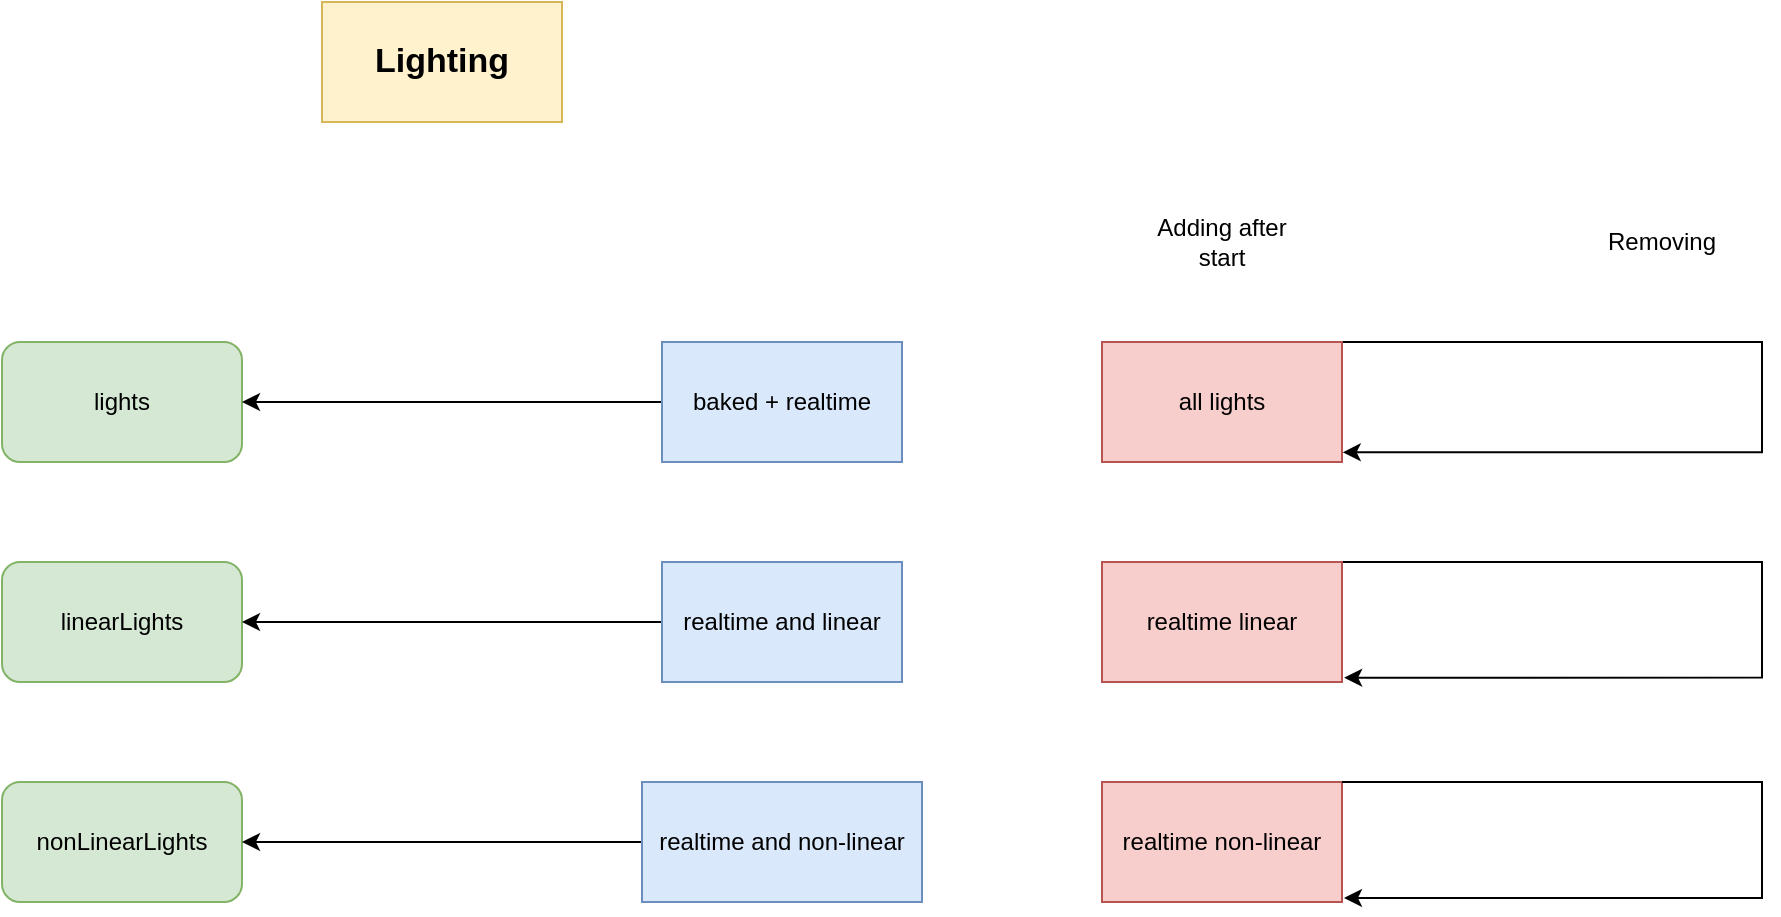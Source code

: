<mxfile version="12.2.4"><diagram id="OcVu5iTJprk70rXvxk0z"><mxGraphModel dx="875" dy="660" grid="1" gridSize="10" guides="1" tooltips="1" connect="1" arrows="1" fold="1" page="1" pageScale="1" pageWidth="850" pageHeight="1100" math="0" shadow="0"><root><mxCell id="0"/><mxCell id="1" parent="0"/><mxCell id="2" value="&lt;b&gt;&lt;font style=&quot;font-size: 17px&quot;&gt;Lighting&lt;/font&gt;&lt;/b&gt;" style="rounded=0;whiteSpace=wrap;html=1;fillColor=#fff2cc;strokeColor=#d6b656;" vertex="1" parent="1"><mxGeometry x="340" y="40" width="120" height="60" as="geometry"/></mxCell><mxCell id="3" value="lights" style="rounded=1;whiteSpace=wrap;html=1;fillColor=#d5e8d4;strokeColor=#82b366;" vertex="1" parent="1"><mxGeometry x="180" y="210" width="120" height="60" as="geometry"/></mxCell><mxCell id="4" value="linearLights" style="rounded=1;whiteSpace=wrap;html=1;fillColor=#d5e8d4;strokeColor=#82b366;" vertex="1" parent="1"><mxGeometry x="180" y="320" width="120" height="60" as="geometry"/></mxCell><mxCell id="5" value="nonLinearLights" style="rounded=1;whiteSpace=wrap;html=1;fillColor=#d5e8d4;strokeColor=#82b366;" vertex="1" parent="1"><mxGeometry x="180" y="430" width="120" height="60" as="geometry"/></mxCell><mxCell id="7" style="edgeStyle=orthogonalEdgeStyle;rounded=0;orthogonalLoop=1;jettySize=auto;html=1;" edge="1" parent="1" source="6" target="3"><mxGeometry relative="1" as="geometry"/></mxCell><mxCell id="6" value="baked + realtime" style="rounded=0;whiteSpace=wrap;html=1;fillColor=#dae8fc;strokeColor=#6c8ebf;" vertex="1" parent="1"><mxGeometry x="510" y="210" width="120" height="60" as="geometry"/></mxCell><mxCell id="9" style="edgeStyle=orthogonalEdgeStyle;rounded=0;orthogonalLoop=1;jettySize=auto;html=1;" edge="1" parent="1" source="8" target="4"><mxGeometry relative="1" as="geometry"/></mxCell><mxCell id="8" value="realtime and linear" style="rounded=0;whiteSpace=wrap;html=1;fillColor=#dae8fc;strokeColor=#6c8ebf;" vertex="1" parent="1"><mxGeometry x="510" y="320" width="120" height="60" as="geometry"/></mxCell><mxCell id="11" style="edgeStyle=orthogonalEdgeStyle;rounded=0;orthogonalLoop=1;jettySize=auto;html=1;" edge="1" parent="1" source="10" target="5"><mxGeometry relative="1" as="geometry"/></mxCell><mxCell id="10" value="realtime and non-linear" style="rounded=0;whiteSpace=wrap;html=1;fillColor=#dae8fc;strokeColor=#6c8ebf;" vertex="1" parent="1"><mxGeometry x="500" y="430" width="140" height="60" as="geometry"/></mxCell><mxCell id="12" value="Adding after start" style="text;html=1;strokeColor=none;fillColor=none;align=center;verticalAlign=middle;whiteSpace=wrap;rounded=0;" vertex="1" parent="1"><mxGeometry x="750" y="140" width="80" height="40" as="geometry"/></mxCell><mxCell id="18" style="edgeStyle=orthogonalEdgeStyle;rounded=0;orthogonalLoop=1;jettySize=auto;html=1;entryX=1.003;entryY=0.919;entryDx=0;entryDy=0;entryPerimeter=0;" edge="1" parent="1" source="14" target="14"><mxGeometry relative="1" as="geometry"><mxPoint x="1020" y="300" as="targetPoint"/><Array as="points"><mxPoint x="1060" y="210"/><mxPoint x="1060" y="265"/></Array></mxGeometry></mxCell><mxCell id="14" value="all lights" style="rounded=0;whiteSpace=wrap;html=1;fillColor=#f8cecc;strokeColor=#b85450;" vertex="1" parent="1"><mxGeometry x="730" y="210" width="120" height="60" as="geometry"/></mxCell><mxCell id="20" style="edgeStyle=orthogonalEdgeStyle;rounded=0;orthogonalLoop=1;jettySize=auto;html=1;entryX=1.009;entryY=0.964;entryDx=0;entryDy=0;entryPerimeter=0;" edge="1" parent="1" source="15" target="15"><mxGeometry relative="1" as="geometry"><mxPoint x="1030" y="360" as="targetPoint"/><Array as="points"><mxPoint x="1060" y="320"/><mxPoint x="1060" y="378"/></Array></mxGeometry></mxCell><mxCell id="15" value="realtime linear" style="rounded=0;whiteSpace=wrap;html=1;fillColor=#f8cecc;strokeColor=#b85450;" vertex="1" parent="1"><mxGeometry x="730" y="320" width="120" height="60" as="geometry"/></mxCell><mxCell id="16" value="realtime non-linear" style="rounded=0;whiteSpace=wrap;html=1;fillColor=#f8cecc;strokeColor=#b85450;" vertex="1" parent="1"><mxGeometry x="730" y="430" width="120" height="60" as="geometry"/></mxCell><mxCell id="17" value="Removing" style="text;html=1;strokeColor=none;fillColor=none;align=center;verticalAlign=middle;whiteSpace=wrap;rounded=0;" vertex="1" parent="1"><mxGeometry x="990" y="150" width="40" height="20" as="geometry"/></mxCell><mxCell id="23" style="edgeStyle=orthogonalEdgeStyle;rounded=0;orthogonalLoop=1;jettySize=auto;html=1;entryX=1.009;entryY=0.964;entryDx=0;entryDy=0;entryPerimeter=0;" edge="1" parent="1"><mxGeometry relative="1" as="geometry"><mxPoint x="851" y="488" as="targetPoint"/><mxPoint x="850" y="430" as="sourcePoint"/><Array as="points"><mxPoint x="1060" y="430"/><mxPoint x="1060" y="488"/></Array></mxGeometry></mxCell></root></mxGraphModel></diagram></mxfile>